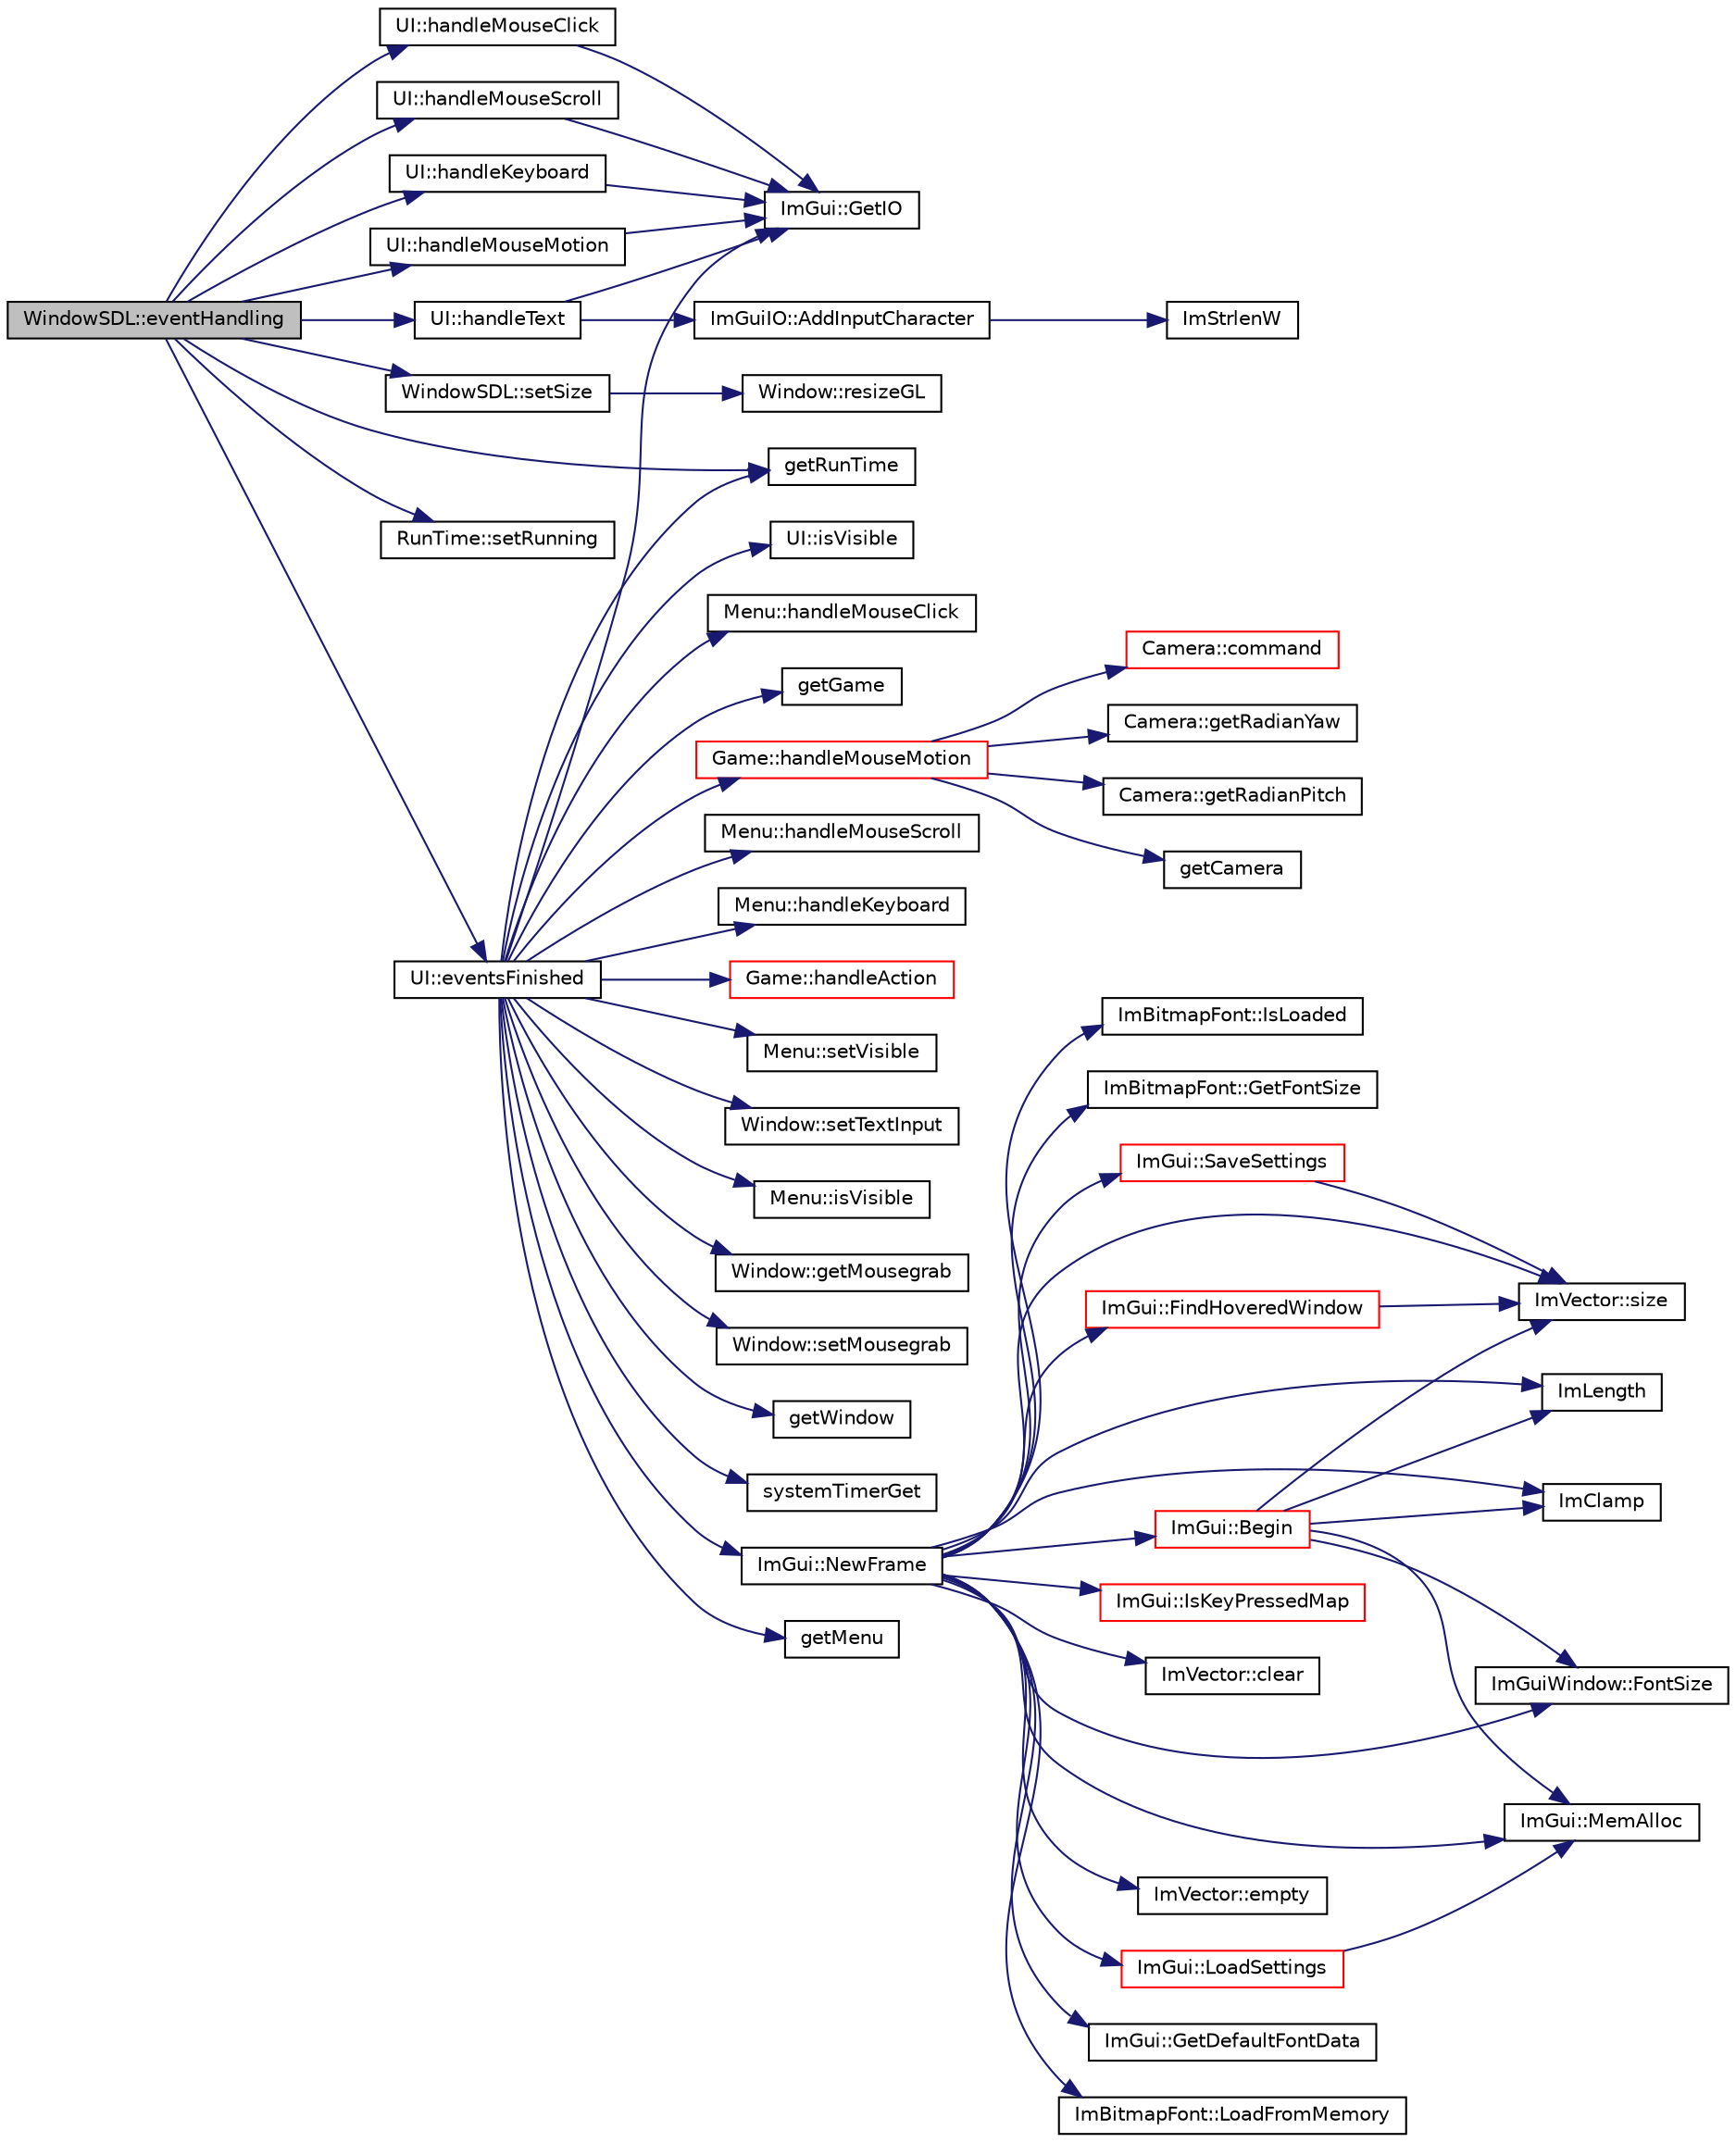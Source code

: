 digraph "WindowSDL::eventHandling"
{
 // INTERACTIVE_SVG=YES
  edge [fontname="Helvetica",fontsize="10",labelfontname="Helvetica",labelfontsize="10"];
  node [fontname="Helvetica",fontsize="10",shape=record];
  rankdir="LR";
  Node1 [label="WindowSDL::eventHandling",height=0.2,width=0.4,color="black", fillcolor="grey75", style="filled" fontcolor="black"];
  Node1 -> Node2 [color="midnightblue",fontsize="10",style="solid",fontname="Helvetica"];
  Node2 [label="UI::handleMouseMotion",height=0.2,width=0.4,color="black", fillcolor="white", style="filled",URL="$class_u_i.html#a187a9cde3ce746420e028d257f5701b2"];
  Node2 -> Node3 [color="midnightblue",fontsize="10",style="solid",fontname="Helvetica"];
  Node3 [label="ImGui::GetIO",height=0.2,width=0.4,color="black", fillcolor="white", style="filled",URL="$namespace_im_gui.html#a3179e560812f878f3961ce803a5d9302"];
  Node1 -> Node4 [color="midnightblue",fontsize="10",style="solid",fontname="Helvetica"];
  Node4 [label="UI::handleMouseClick",height=0.2,width=0.4,color="black", fillcolor="white", style="filled",URL="$class_u_i.html#a71b6f707231e6c90f7325fdbf65cb395"];
  Node4 -> Node3 [color="midnightblue",fontsize="10",style="solid",fontname="Helvetica"];
  Node1 -> Node5 [color="midnightblue",fontsize="10",style="solid",fontname="Helvetica"];
  Node5 [label="UI::handleMouseScroll",height=0.2,width=0.4,color="black", fillcolor="white", style="filled",URL="$class_u_i.html#a550490a16a68cdb541282596c713fdf5"];
  Node5 -> Node3 [color="midnightblue",fontsize="10",style="solid",fontname="Helvetica"];
  Node1 -> Node6 [color="midnightblue",fontsize="10",style="solid",fontname="Helvetica"];
  Node6 [label="UI::handleText",height=0.2,width=0.4,color="black", fillcolor="white", style="filled",URL="$class_u_i.html#a053c05f8377c4e7ce74eb8e71f82de1b"];
  Node6 -> Node3 [color="midnightblue",fontsize="10",style="solid",fontname="Helvetica"];
  Node6 -> Node7 [color="midnightblue",fontsize="10",style="solid",fontname="Helvetica"];
  Node7 [label="ImGuiIO::AddInputCharacter",height=0.2,width=0.4,color="black", fillcolor="white", style="filled",URL="$struct_im_gui_i_o.html#ad458ef207ced512968457d5827e84cfb"];
  Node7 -> Node8 [color="midnightblue",fontsize="10",style="solid",fontname="Helvetica"];
  Node8 [label="ImStrlenW",height=0.2,width=0.4,color="black", fillcolor="white", style="filled",URL="$imgui_8cpp.html#a3e0e967267e13dd09cc67ea35888245f"];
  Node1 -> Node9 [color="midnightblue",fontsize="10",style="solid",fontname="Helvetica"];
  Node9 [label="UI::handleKeyboard",height=0.2,width=0.4,color="black", fillcolor="white", style="filled",URL="$class_u_i.html#a92e02937262f28f8a76f41b39ff6cce4"];
  Node9 -> Node3 [color="midnightblue",fontsize="10",style="solid",fontname="Helvetica"];
  Node1 -> Node10 [color="midnightblue",fontsize="10",style="solid",fontname="Helvetica"];
  Node10 [label="WindowSDL::setSize",height=0.2,width=0.4,color="black", fillcolor="white", style="filled",URL="$class_window_s_d_l.html#ab9119ab3e9972dc083b103ba50c87187"];
  Node10 -> Node11 [color="midnightblue",fontsize="10",style="solid",fontname="Helvetica"];
  Node11 [label="Window::resizeGL",height=0.2,width=0.4,color="black", fillcolor="white", style="filled",URL="$class_window.html#a26586639e05d1d14b23bb9675976ba35"];
  Node1 -> Node12 [color="midnightblue",fontsize="10",style="solid",fontname="Helvetica"];
  Node12 [label="getRunTime",height=0.2,width=0.4,color="black", fillcolor="white", style="filled",URL="$_run_time_8h.html#a5725e2249d7e2af1a5c46bbd31084a85"];
  Node1 -> Node13 [color="midnightblue",fontsize="10",style="solid",fontname="Helvetica"];
  Node13 [label="RunTime::setRunning",height=0.2,width=0.4,color="black", fillcolor="white", style="filled",URL="$class_run_time.html#a60e4ba03b0baf735b7f5acd62453fc8e"];
  Node1 -> Node14 [color="midnightblue",fontsize="10",style="solid",fontname="Helvetica"];
  Node14 [label="UI::eventsFinished",height=0.2,width=0.4,color="black", fillcolor="white", style="filled",URL="$class_u_i.html#a2436dbc9c0678fd729b983b9475bc0f4"];
  Node14 -> Node3 [color="midnightblue",fontsize="10",style="solid",fontname="Helvetica"];
  Node14 -> Node15 [color="midnightblue",fontsize="10",style="solid",fontname="Helvetica"];
  Node15 [label="getWindow",height=0.2,width=0.4,color="black", fillcolor="white", style="filled",URL="$_window_8h.html#a569be9f3eab26d2ba994a32b75dc9896"];
  Node14 -> Node16 [color="midnightblue",fontsize="10",style="solid",fontname="Helvetica"];
  Node16 [label="systemTimerGet",height=0.2,width=0.4,color="black", fillcolor="white", style="filled",URL="$time_8h.html#a15c730eb70c62952fab33f8e04dca3c0",tooltip="Read the system timer. "];
  Node14 -> Node17 [color="midnightblue",fontsize="10",style="solid",fontname="Helvetica"];
  Node17 [label="ImGui::NewFrame",height=0.2,width=0.4,color="black", fillcolor="white", style="filled",URL="$namespace_im_gui.html#ab3f1fc018f903b7ad79fd10663375774"];
  Node17 -> Node18 [color="midnightblue",fontsize="10",style="solid",fontname="Helvetica"];
  Node18 [label="ImGui::MemAlloc",height=0.2,width=0.4,color="black", fillcolor="white", style="filled",URL="$namespace_im_gui.html#a15efb2cac4a54b35489c5984ba1b661a"];
  Node17 -> Node19 [color="midnightblue",fontsize="10",style="solid",fontname="Helvetica"];
  Node19 [label="ImVector::empty",height=0.2,width=0.4,color="black", fillcolor="white", style="filled",URL="$class_im_vector.html#a0605d0ed312e7fad24e3602f6b1b9310"];
  Node17 -> Node20 [color="midnightblue",fontsize="10",style="solid",fontname="Helvetica"];
  Node20 [label="ImGui::LoadSettings",height=0.2,width=0.4,color="red", fillcolor="white", style="filled",URL="$namespace_im_gui.html#a00317c6af41969031a246d4c2833d92d"];
  Node20 -> Node18 [color="midnightblue",fontsize="10",style="solid",fontname="Helvetica"];
  Node17 -> Node21 [color="midnightblue",fontsize="10",style="solid",fontname="Helvetica"];
  Node21 [label="ImGui::GetDefaultFontData",height=0.2,width=0.4,color="black", fillcolor="white", style="filled",URL="$namespace_im_gui.html#a10677ac25e62dcb375f0bc5c5e69397b"];
  Node17 -> Node22 [color="midnightblue",fontsize="10",style="solid",fontname="Helvetica"];
  Node22 [label="ImBitmapFont::LoadFromMemory",height=0.2,width=0.4,color="black", fillcolor="white", style="filled",URL="$struct_im_bitmap_font.html#afd728af9671b145422e03274659924f9"];
  Node17 -> Node23 [color="midnightblue",fontsize="10",style="solid",fontname="Helvetica"];
  Node23 [label="ImBitmapFont::IsLoaded",height=0.2,width=0.4,color="black", fillcolor="white", style="filled",URL="$struct_im_bitmap_font.html#afd89bb04a817508e793ce1d7899680c3"];
  Node17 -> Node24 [color="midnightblue",fontsize="10",style="solid",fontname="Helvetica"];
  Node24 [label="ImBitmapFont::GetFontSize",height=0.2,width=0.4,color="black", fillcolor="white", style="filled",URL="$struct_im_bitmap_font.html#afdc06e6a9fb31fe7b9f17913696cca59"];
  Node17 -> Node25 [color="midnightblue",fontsize="10",style="solid",fontname="Helvetica"];
  Node25 [label="ImLength",height=0.2,width=0.4,color="black", fillcolor="white", style="filled",URL="$imgui_8cpp.html#abc40be5a28ecdfd02c698a1003aee0eb"];
  Node17 -> Node26 [color="midnightblue",fontsize="10",style="solid",fontname="Helvetica"];
  Node26 [label="ImGui::SaveSettings",height=0.2,width=0.4,color="red", fillcolor="white", style="filled",URL="$namespace_im_gui.html#a558193d5f90c16554a45d2424ed7c026"];
  Node26 -> Node27 [color="midnightblue",fontsize="10",style="solid",fontname="Helvetica"];
  Node27 [label="ImVector::size",height=0.2,width=0.4,color="black", fillcolor="white", style="filled",URL="$class_im_vector.html#aca1e71e6792c7e319fc0df78bf2cbc5f"];
  Node17 -> Node28 [color="midnightblue",fontsize="10",style="solid",fontname="Helvetica"];
  Node28 [label="ImGui::FindHoveredWindow",height=0.2,width=0.4,color="red", fillcolor="white", style="filled",URL="$namespace_im_gui.html#ab2a168bec66c57b4c1f9f6b2398a7ddf"];
  Node28 -> Node27 [color="midnightblue",fontsize="10",style="solid",fontname="Helvetica"];
  Node17 -> Node29 [color="midnightblue",fontsize="10",style="solid",fontname="Helvetica"];
  Node29 [label="ImClamp",height=0.2,width=0.4,color="black", fillcolor="white", style="filled",URL="$imgui_8cpp.html#a51f8c6838b99b66da311ebd61aef059c"];
  Node17 -> Node30 [color="midnightblue",fontsize="10",style="solid",fontname="Helvetica"];
  Node30 [label="ImGuiWindow::FontSize",height=0.2,width=0.4,color="black", fillcolor="white", style="filled",URL="$struct_im_gui_window.html#a67007799e318d08070b70387ec28d791"];
  Node17 -> Node31 [color="midnightblue",fontsize="10",style="solid",fontname="Helvetica"];
  Node31 [label="ImGui::IsKeyPressedMap",height=0.2,width=0.4,color="red", fillcolor="white", style="filled",URL="$namespace_im_gui.html#ababc1ff7044aaac2b7129c3793e14256"];
  Node17 -> Node27 [color="midnightblue",fontsize="10",style="solid",fontname="Helvetica"];
  Node17 -> Node32 [color="midnightblue",fontsize="10",style="solid",fontname="Helvetica"];
  Node32 [label="ImVector::clear",height=0.2,width=0.4,color="black", fillcolor="white", style="filled",URL="$class_im_vector.html#ae2d401b4ec5f1113cdb8edb5a61a38f7"];
  Node17 -> Node33 [color="midnightblue",fontsize="10",style="solid",fontname="Helvetica"];
  Node33 [label="ImGui::Begin",height=0.2,width=0.4,color="red", fillcolor="white", style="filled",URL="$namespace_im_gui.html#a78d13fe32b1b05dc251d1b1cfdf9efb4"];
  Node33 -> Node18 [color="midnightblue",fontsize="10",style="solid",fontname="Helvetica"];
  Node33 -> Node25 [color="midnightblue",fontsize="10",style="solid",fontname="Helvetica"];
  Node33 -> Node27 [color="midnightblue",fontsize="10",style="solid",fontname="Helvetica"];
  Node33 -> Node30 [color="midnightblue",fontsize="10",style="solid",fontname="Helvetica"];
  Node33 -> Node29 [color="midnightblue",fontsize="10",style="solid",fontname="Helvetica"];
  Node14 -> Node34 [color="midnightblue",fontsize="10",style="solid",fontname="Helvetica"];
  Node34 [label="getMenu",height=0.2,width=0.4,color="black", fillcolor="white", style="filled",URL="$_menu_8h.html#abd434c2e522fed4cc4cd1e4064caf45b"];
  Node14 -> Node35 [color="midnightblue",fontsize="10",style="solid",fontname="Helvetica"];
  Node35 [label="UI::isVisible",height=0.2,width=0.4,color="black", fillcolor="white", style="filled",URL="$class_u_i.html#a6b6235d759f9984e07908de058d12ab6"];
  Node14 -> Node36 [color="midnightblue",fontsize="10",style="solid",fontname="Helvetica"];
  Node36 [label="Menu::handleMouseClick",height=0.2,width=0.4,color="black", fillcolor="white", style="filled",URL="$class_menu.html#a211e42742098ae3ef78d7bf5b9fec793"];
  Node14 -> Node37 [color="midnightblue",fontsize="10",style="solid",fontname="Helvetica"];
  Node37 [label="getGame",height=0.2,width=0.4,color="black", fillcolor="white", style="filled",URL="$_game_8h.html#a37da78d5bcf85296a978f23c73c49320"];
  Node14 -> Node38 [color="midnightblue",fontsize="10",style="solid",fontname="Helvetica"];
  Node38 [label="Game::handleMouseMotion",height=0.2,width=0.4,color="red", fillcolor="white", style="filled",URL="$class_game.html#a5f23c2acdcf925343fb67032a5454fca"];
  Node38 -> Node39 [color="midnightblue",fontsize="10",style="solid",fontname="Helvetica"];
  Node39 [label="getCamera",height=0.2,width=0.4,color="black", fillcolor="white", style="filled",URL="$_camera_8h.html#af662de0d8cf096f2986eac6a4290cc23"];
  Node38 -> Node40 [color="midnightblue",fontsize="10",style="solid",fontname="Helvetica"];
  Node40 [label="Camera::command",height=0.2,width=0.4,color="red", fillcolor="white", style="filled",URL="$class_camera.html#a2f3a6b567730e6ff919d1347ae7adea5",tooltip="Sends interactive command to camera. "];
  Node38 -> Node41 [color="midnightblue",fontsize="10",style="solid",fontname="Helvetica"];
  Node41 [label="Camera::getRadianYaw",height=0.2,width=0.4,color="black", fillcolor="white", style="filled",URL="$class_camera.html#a2f2185171286c77de97ebe0b67fce969",tooltip="Get angle/yaw of camera. "];
  Node38 -> Node42 [color="midnightblue",fontsize="10",style="solid",fontname="Helvetica"];
  Node42 [label="Camera::getRadianPitch",height=0.2,width=0.4,color="black", fillcolor="white", style="filled",URL="$class_camera.html#a332decd9d9741efdd9df1bf2d775c884",tooltip="Get angle/pitch of camera. "];
  Node14 -> Node43 [color="midnightblue",fontsize="10",style="solid",fontname="Helvetica"];
  Node43 [label="Menu::handleMouseScroll",height=0.2,width=0.4,color="black", fillcolor="white", style="filled",URL="$class_menu.html#a46713b41332e31539350cff8631cc7bb"];
  Node14 -> Node44 [color="midnightblue",fontsize="10",style="solid",fontname="Helvetica"];
  Node44 [label="Menu::handleKeyboard",height=0.2,width=0.4,color="black", fillcolor="white", style="filled",URL="$class_menu.html#a07cc3abd83561986c143f2d3820f3241"];
  Node14 -> Node12 [color="midnightblue",fontsize="10",style="solid",fontname="Helvetica"];
  Node14 -> Node45 [color="midnightblue",fontsize="10",style="solid",fontname="Helvetica"];
  Node45 [label="Game::handleAction",height=0.2,width=0.4,color="red", fillcolor="white", style="filled",URL="$class_game.html#a2159fe214fb67768f3a0d6d887206c31"];
  Node14 -> Node46 [color="midnightblue",fontsize="10",style="solid",fontname="Helvetica"];
  Node46 [label="Menu::setVisible",height=0.2,width=0.4,color="black", fillcolor="white", style="filled",URL="$class_menu.html#ad4debf1eb58bdc069345c3a958e32438"];
  Node14 -> Node47 [color="midnightblue",fontsize="10",style="solid",fontname="Helvetica"];
  Node47 [label="Window::setTextInput",height=0.2,width=0.4,color="black", fillcolor="white", style="filled",URL="$class_window.html#aa8159a04cc0e6d6ef55f31e87bf6e964"];
  Node14 -> Node48 [color="midnightblue",fontsize="10",style="solid",fontname="Helvetica"];
  Node48 [label="Menu::isVisible",height=0.2,width=0.4,color="black", fillcolor="white", style="filled",URL="$class_menu.html#a8d4da597309cd53365e00b48384652c8"];
  Node14 -> Node49 [color="midnightblue",fontsize="10",style="solid",fontname="Helvetica"];
  Node49 [label="Window::getMousegrab",height=0.2,width=0.4,color="black", fillcolor="white", style="filled",URL="$class_window.html#a99ea6715677277116efd18135692d13b"];
  Node14 -> Node50 [color="midnightblue",fontsize="10",style="solid",fontname="Helvetica"];
  Node50 [label="Window::setMousegrab",height=0.2,width=0.4,color="black", fillcolor="white", style="filled",URL="$class_window.html#a962af307c5dc566cbdfce0d06c400b55"];
}
